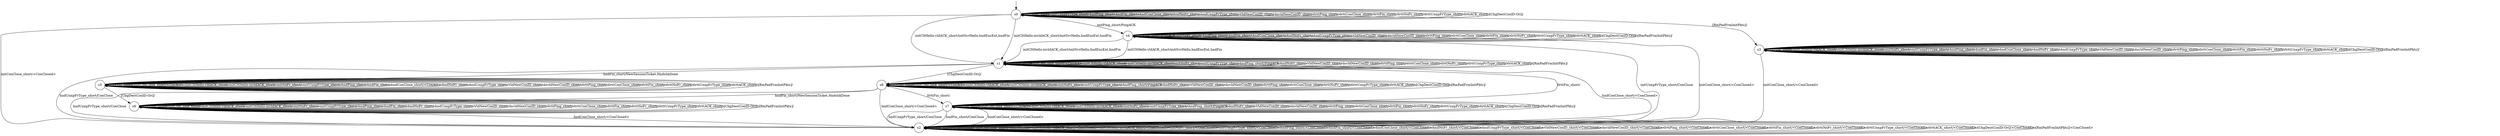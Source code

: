 digraph g {

s0 [shape="circle" label="s0"];
s1 [shape="circle" label="s1"];
s2 [shape="circle" label="s2"];
s3 [shape="circle" label="s3"];
s4 [shape="circle" label="s4"];
s5 [shape="circle" label="s5"];
s6 [shape="circle" label="s6"];
s7 [shape="circle" label="s7"];
s8 [shape="circle" label="s8"];
s0 -> s4 [label="initPing_short/PingACK "];
s0 -> s2 [label="initConClose_short/<ConClosed> "];
s0 -> s1 [label="initCltHello-vldACK_short/initSvrHello,hndEncExt,hndFin "];
s0 -> s1 [label="initCltHello-invldACK_short/initSvrHello,hndEncExt,hndFin "];
s0 -> s0 [label="initNoFr_short/ "];
s0 -> s0 [label="initUnxpFrType_short/ "];
s0 -> s0 [label="hndPing_short/ "];
s0 -> s0 [label="hndFin_short/ "];
s0 -> s0 [label="hndConClose_short/ "];
s0 -> s0 [label="hndNoFr_short/ "];
s0 -> s0 [label="hndUnxpFrType_short/ "];
s0 -> s0 [label="VldNewConID_short/ "];
s0 -> s0 [label="InvldNewConID_short/ "];
s0 -> s0 [label="0rttPing_short/ "];
s0 -> s0 [label="0rttConClose_short/ "];
s0 -> s0 [label="0rttFin_short/ "];
s0 -> s0 [label="0rttNoFr_short/ "];
s0 -> s0 [label="0rttUnxpFrType_short/ "];
s0 -> s0 [label="0rttACK_short/ "];
s0 -> s0 [label="[ChgDestConID-Ori]/ "];
s0 -> s3 [label="[RmPadFrmInitPkts]/ "];
s1 -> s1 [label="initPing_short/ "];
s1 -> s1 [label="initConClose_short/<ConAct> "];
s1 -> s1 [label="initCltHello-vldACK_short/ "];
s1 -> s1 [label="initCltHello-invldACK_short/ "];
s1 -> s1 [label="initNoFr_short/ "];
s1 -> s1 [label="initUnxpFrType_short/ "];
s1 -> s1 [label="hndPing_short/PingACK "];
s1 -> s5 [label="hndFin_short/NewSessionTicket,HndshkDone "];
s1 -> s2 [label="hndConClose_short/<ConClosed> "];
s1 -> s1 [label="hndNoFr_short/ "];
s1 -> s2 [label="hndUnxpFrType_short/ConClose "];
s1 -> s1 [label="VldNewConID_short/ "];
s1 -> s1 [label="InvldNewConID_short/ "];
s1 -> s1 [label="0rttPing_short/ "];
s1 -> s1 [label="0rttConClose_short/ "];
s1 -> s7 [label="0rttFin_short/ "];
s1 -> s1 [label="0rttNoFr_short/ "];
s1 -> s1 [label="0rttUnxpFrType_short/ "];
s1 -> s1 [label="0rttACK_short/ "];
s1 -> s8 [label="[ChgDestConID-Ori]/ "];
s1 -> s1 [label="[RmPadFrmInitPkts]/ "];
s2 -> s2 [label="initPing_short/<ConClosed> "];
s2 -> s2 [label="initConClose_short/<ConClosed> "];
s2 -> s2 [label="initCltHello-vldACK_short/<ConClosed> "];
s2 -> s2 [label="initCltHello-invldACK_short/<ConClosed> "];
s2 -> s2 [label="initNoFr_short/<ConClosed> "];
s2 -> s2 [label="initUnxpFrType_short/<ConClosed> "];
s2 -> s2 [label="hndPing_short/<ConClosed> "];
s2 -> s2 [label="hndFin_short/<ConClosed> "];
s2 -> s2 [label="hndConClose_short/<ConClosed> "];
s2 -> s2 [label="hndNoFr_short/<ConClosed> "];
s2 -> s2 [label="hndUnxpFrType_short/<ConClosed> "];
s2 -> s2 [label="VldNewConID_short/<ConClosed> "];
s2 -> s2 [label="InvldNewConID_short/<ConClosed> "];
s2 -> s2 [label="0rttPing_short/<ConClosed> "];
s2 -> s2 [label="0rttConClose_short/<ConClosed> "];
s2 -> s2 [label="0rttFin_short/<ConClosed> "];
s2 -> s2 [label="0rttNoFr_short/<ConClosed> "];
s2 -> s2 [label="0rttUnxpFrType_short/<ConClosed> "];
s2 -> s2 [label="0rttACK_short/<ConClosed> "];
s2 -> s2 [label="[ChgDestConID-Ori]/<ConClosed> "];
s2 -> s2 [label="[RmPadFrmInitPkts]/<ConClosed> "];
s3 -> s3 [label="initPing_short/ "];
s3 -> s2 [label="initConClose_short/<ConClosed> "];
s3 -> s3 [label="initCltHello-vldACK_short/ "];
s3 -> s3 [label="initCltHello-invldACK_short/ "];
s3 -> s3 [label="initNoFr_short/ "];
s3 -> s3 [label="initUnxpFrType_short/ "];
s3 -> s3 [label="hndPing_short/ "];
s3 -> s3 [label="hndFin_short/ "];
s3 -> s3 [label="hndConClose_short/ "];
s3 -> s3 [label="hndNoFr_short/ "];
s3 -> s3 [label="hndUnxpFrType_short/ "];
s3 -> s3 [label="VldNewConID_short/ "];
s3 -> s3 [label="InvldNewConID_short/ "];
s3 -> s3 [label="0rttPing_short/ "];
s3 -> s3 [label="0rttConClose_short/ "];
s3 -> s3 [label="0rttFin_short/ "];
s3 -> s3 [label="0rttNoFr_short/ "];
s3 -> s3 [label="0rttUnxpFrType_short/ "];
s3 -> s3 [label="0rttACK_short/ "];
s3 -> s3 [label="[ChgDestConID-Ori]/ "];
s3 -> s3 [label="[RmPadFrmInitPkts]/ "];
s4 -> s4 [label="initPing_short/PingACK "];
s4 -> s2 [label="initConClose_short/<ConClosed> "];
s4 -> s1 [label="initCltHello-vldACK_short/initSvrHello,hndEncExt,hndFin "];
s4 -> s1 [label="initCltHello-invldACK_short/initSvrHello,hndEncExt,hndFin "];
s4 -> s4 [label="initNoFr_short/ "];
s4 -> s2 [label="initUnxpFrType_short/ConClose "];
s4 -> s4 [label="hndPing_short/ "];
s4 -> s4 [label="hndFin_short/ "];
s4 -> s4 [label="hndConClose_short/ "];
s4 -> s4 [label="hndNoFr_short/ "];
s4 -> s4 [label="hndUnxpFrType_short/ "];
s4 -> s4 [label="VldNewConID_short/ "];
s4 -> s4 [label="InvldNewConID_short/ "];
s4 -> s4 [label="0rttPing_short/ "];
s4 -> s4 [label="0rttConClose_short/ "];
s4 -> s4 [label="0rttFin_short/ "];
s4 -> s4 [label="0rttNoFr_short/ "];
s4 -> s4 [label="0rttUnxpFrType_short/ "];
s4 -> s4 [label="0rttACK_short/ "];
s4 -> s4 [label="[ChgDestConID-Ori]/ "];
s4 -> s4 [label="[RmPadFrmInitPkts]/ "];
s5 -> s5 [label="initPing_short/ "];
s5 -> s5 [label="initConClose_short/<ConAct> "];
s5 -> s5 [label="initCltHello-vldACK_short/ "];
s5 -> s5 [label="initCltHello-invldACK_short/ "];
s5 -> s5 [label="initNoFr_short/ "];
s5 -> s5 [label="initUnxpFrType_short/ "];
s5 -> s5 [label="hndPing_short/ "];
s5 -> s5 [label="hndFin_short/ "];
s5 -> s5 [label="hndConClose_short/<ConAct> "];
s5 -> s5 [label="hndNoFr_short/ "];
s5 -> s5 [label="hndUnxpFrType_short/ "];
s5 -> s5 [label="VldNewConID_short/ "];
s5 -> s5 [label="InvldNewConID_short/ "];
s5 -> s5 [label="0rttPing_short/ "];
s5 -> s5 [label="0rttConClose_short/ "];
s5 -> s5 [label="0rttFin_short/ "];
s5 -> s5 [label="0rttNoFr_short/ "];
s5 -> s5 [label="0rttUnxpFrType_short/ "];
s5 -> s5 [label="0rttACK_short/ "];
s5 -> s6 [label="[ChgDestConID-Ori]/ "];
s5 -> s5 [label="[RmPadFrmInitPkts]/ "];
s6 -> s6 [label="initPing_short/ "];
s6 -> s6 [label="initConClose_short/ "];
s6 -> s6 [label="initCltHello-vldACK_short/ "];
s6 -> s6 [label="initCltHello-invldACK_short/ "];
s6 -> s6 [label="initNoFr_short/ "];
s6 -> s6 [label="initUnxpFrType_short/ "];
s6 -> s6 [label="hndPing_short/ "];
s6 -> s6 [label="hndFin_short/ "];
s6 -> s2 [label="hndConClose_short/<ConClosed> "];
s6 -> s6 [label="hndNoFr_short/ "];
s6 -> s6 [label="hndUnxpFrType_short/ "];
s6 -> s6 [label="VldNewConID_short/ "];
s6 -> s6 [label="InvldNewConID_short/ "];
s6 -> s6 [label="0rttPing_short/ "];
s6 -> s6 [label="0rttConClose_short/ "];
s6 -> s6 [label="0rttFin_short/ "];
s6 -> s6 [label="0rttNoFr_short/ "];
s6 -> s6 [label="0rttUnxpFrType_short/ "];
s6 -> s6 [label="0rttACK_short/ "];
s6 -> s6 [label="[ChgDestConID-Ori]/ "];
s6 -> s6 [label="[RmPadFrmInitPkts]/ "];
s7 -> s7 [label="initPing_short/ "];
s7 -> s7 [label="initConClose_short/<ConAct> "];
s7 -> s7 [label="initCltHello-vldACK_short/ "];
s7 -> s7 [label="initCltHello-invldACK_short/ "];
s7 -> s7 [label="initNoFr_short/ "];
s7 -> s7 [label="initUnxpFrType_short/ "];
s7 -> s7 [label="hndPing_short/PingACK "];
s7 -> s2 [label="hndFin_short/ConClose "];
s7 -> s2 [label="hndConClose_short/<ConClosed> "];
s7 -> s7 [label="hndNoFr_short/ "];
s7 -> s2 [label="hndUnxpFrType_short/ConClose "];
s7 -> s7 [label="VldNewConID_short/ "];
s7 -> s7 [label="InvldNewConID_short/ "];
s7 -> s7 [label="0rttPing_short/ "];
s7 -> s7 [label="0rttConClose_short/ "];
s7 -> s7 [label="0rttFin_short/ "];
s7 -> s7 [label="0rttNoFr_short/ "];
s7 -> s7 [label="0rttUnxpFrType_short/ "];
s7 -> s7 [label="0rttACK_short/ "];
s7 -> s7 [label="[ChgDestConID-Ori]/ "];
s7 -> s7 [label="[RmPadFrmInitPkts]/ "];
s8 -> s8 [label="initPing_short/ "];
s8 -> s8 [label="initConClose_short/<ConAct> "];
s8 -> s8 [label="initCltHello-vldACK_short/ "];
s8 -> s8 [label="initCltHello-invldACK_short/ "];
s8 -> s8 [label="initNoFr_short/ "];
s8 -> s8 [label="initUnxpFrType_short/ "];
s8 -> s8 [label="hndPing_short/PingACK "];
s8 -> s6 [label="hndFin_short/NewSessionTicket,HndshkDone "];
s8 -> s2 [label="hndConClose_short/<ConClosed> "];
s8 -> s8 [label="hndNoFr_short/ "];
s8 -> s2 [label="hndUnxpFrType_short/ConClose "];
s8 -> s8 [label="VldNewConID_short/ "];
s8 -> s8 [label="InvldNewConID_short/ "];
s8 -> s8 [label="0rttPing_short/ "];
s8 -> s8 [label="0rttConClose_short/ "];
s8 -> s7 [label="0rttFin_short/ "];
s8 -> s8 [label="0rttNoFr_short/ "];
s8 -> s8 [label="0rttUnxpFrType_short/ "];
s8 -> s8 [label="0rttACK_short/ "];
s8 -> s8 [label="[ChgDestConID-Ori]/ "];
s8 -> s8 [label="[RmPadFrmInitPkts]/ "];

__start0 [label="" shape="none" width="0" height="0"];
__start0 -> s0;

}
